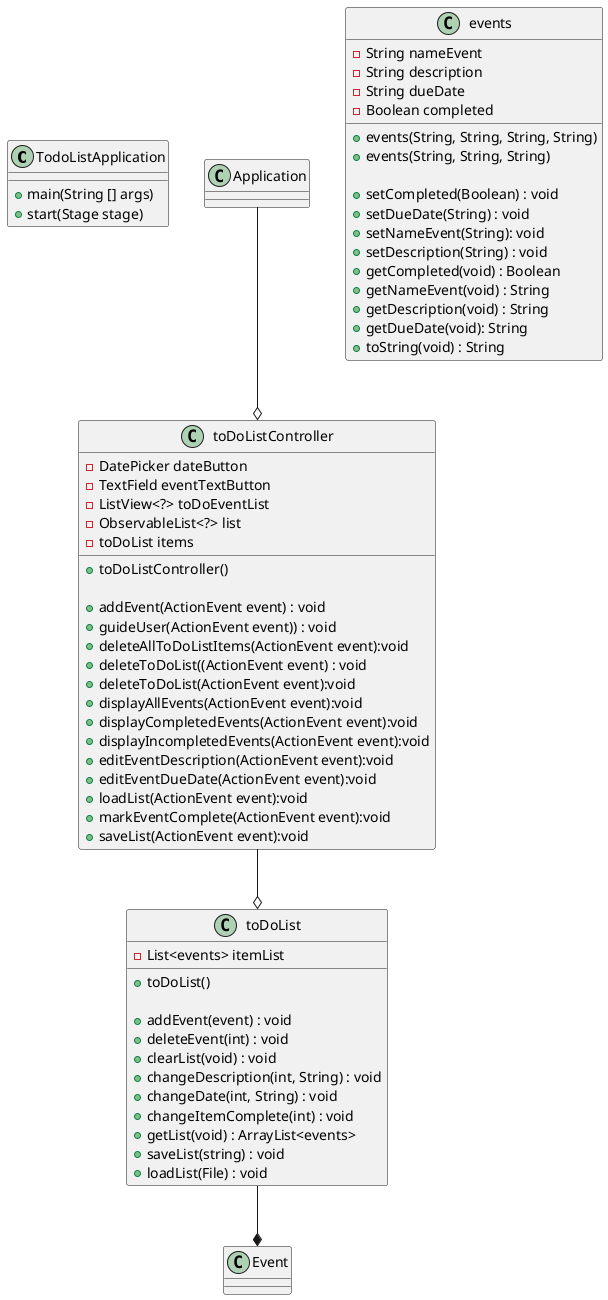 @startuml

class TodoListApplication{
    'methods
    + main(String [] args)
    + start(Stage stage)
}

class toDoListController{
    'attributes
    - DatePicker dateButton
    - TextField eventTextButton
    - ListView<?> toDoEventList
    - ObservableList<?> list
    - toDoList items

    'methods
    + toDoListController()

    +addEvent(ActionEvent event) : void
    +guideUser(ActionEvent event)) : void
    +deleteAllToDoListItems(ActionEvent event):void
    +deleteToDoList((ActionEvent event) : void
    +deleteToDoList(ActionEvent event):void
    +displayAllEvents(ActionEvent event):void
    +displayCompletedEvents(ActionEvent event):void
    +displayIncompletedEvents(ActionEvent event):void
    +editEventDescription(ActionEvent event):void
    +editEventDueDate(ActionEvent event):void
    +loadList(ActionEvent event):void
    +markEventComplete(ActionEvent event):void
    +saveList(ActionEvent event):void
}

Application --o toDoListController

class toDoList{
    'attributes
    -List<events> itemList

    'methods
    +toDoList()

    +addEvent(event) : void
    +deleteEvent(int) : void
    +clearList(void) : void
    +changeDescription(int, String) : void
    +changeDate(int, String) : void
    +changeItemComplete(int) : void
    +getList(void) : ArrayList<events>
    +saveList(string) : void
    +loadList(File) : void
}

class events{
    'attributes
    - String nameEvent
    - String description
    - String dueDate
    - Boolean completed

    'methods
    + events(String, String, String, String)
    + events(String, String, String)

    +setCompleted(Boolean) : void
    +setDueDate(String) : void
    +setNameEvent(String): void
    +setDescription(String) : void
    +getCompleted(void) : Boolean
    +getNameEvent(void) : String
    +getDescription(void) : String
    +getDueDate(void): String
    +toString(void) : String
}

toDoList --* Event

toDoListController --o toDoList

@enduml